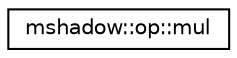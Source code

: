 digraph "Graphical Class Hierarchy"
{
 // LATEX_PDF_SIZE
  edge [fontname="Helvetica",fontsize="10",labelfontname="Helvetica",labelfontsize="10"];
  node [fontname="Helvetica",fontsize="10",shape=record];
  rankdir="LR";
  Node0 [label="mshadow::op::mul",height=0.2,width=0.4,color="black", fillcolor="white", style="filled",URL="$structmshadow_1_1op_1_1mul.html",tooltip="mul operator"];
}
